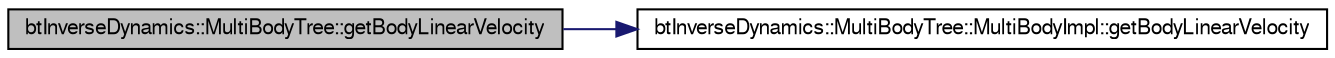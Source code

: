 digraph G
{
  bgcolor="transparent";
  edge [fontname="FreeSans",fontsize=10,labelfontname="FreeSans",labelfontsize=10];
  node [fontname="FreeSans",fontsize=10,shape=record];
  rankdir=LR;
  Node1 [label="btInverseDynamics::MultiBodyTree::getBodyLinearVelocity",height=0.2,width=0.4,color="black", fillcolor="grey75", style="filled" fontcolor="black"];
  Node1 -> Node2 [color="midnightblue",fontsize=10,style="solid"];
  Node2 [label="btInverseDynamics::MultiBodyTree::MultiBodyImpl::getBodyLinearVelocity",height=0.2,width=0.4,color="black",URL="$classbt_inverse_dynamics_1_1_multi_body_tree_1_1_multi_body_impl.html#87604495df09957e2ecd33336bcb8c0f"];
}
